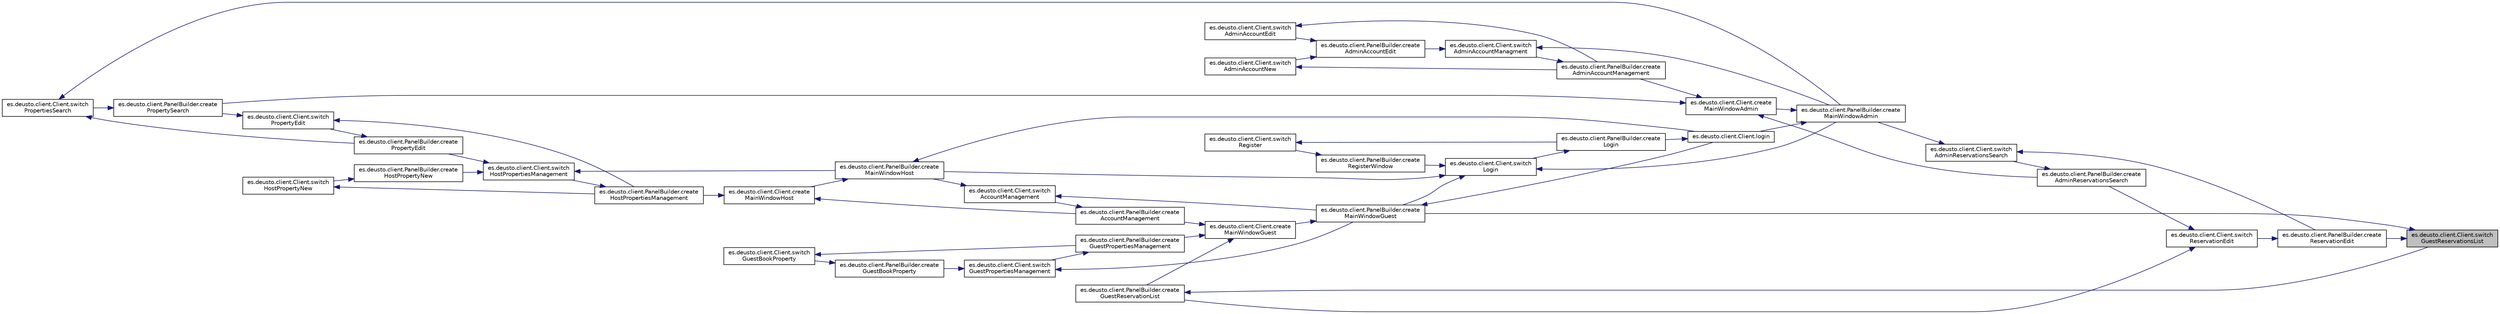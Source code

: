 digraph "es.deusto.client.Client.switchGuestReservationsList"
{
 // LATEX_PDF_SIZE
  edge [fontname="Helvetica",fontsize="10",labelfontname="Helvetica",labelfontsize="10"];
  node [fontname="Helvetica",fontsize="10",shape=record];
  rankdir="RL";
  Node2053 [label="es.deusto.client.Client.switch\lGuestReservationsList",height=0.2,width=0.4,color="black", fillcolor="grey75", style="filled", fontcolor="black",tooltip=" "];
  Node2053 -> Node2054 [dir="back",color="midnightblue",fontsize="10",style="solid",fontname="Helvetica"];
  Node2054 [label="es.deusto.client.PanelBuilder.create\lReservationEdit",height=0.2,width=0.4,color="black", fillcolor="white", style="filled",URL="$classes_1_1deusto_1_1client_1_1_panel_builder.html#a7c3b05bd40288bf45dc318f9f26a0377",tooltip=" "];
  Node2054 -> Node2055 [dir="back",color="midnightblue",fontsize="10",style="solid",fontname="Helvetica"];
  Node2055 [label="es.deusto.client.Client.switch\lReservationEdit",height=0.2,width=0.4,color="black", fillcolor="white", style="filled",URL="$classes_1_1deusto_1_1client_1_1_client.html#a0f4f5c060e44c9d9d6ed08b652612b13",tooltip=" "];
  Node2055 -> Node2056 [dir="back",color="midnightblue",fontsize="10",style="solid",fontname="Helvetica"];
  Node2056 [label="es.deusto.client.PanelBuilder.create\lGuestReservationList",height=0.2,width=0.4,color="black", fillcolor="white", style="filled",URL="$classes_1_1deusto_1_1client_1_1_panel_builder.html#a49dcd798d35c7b9b9c05e1353133afe1",tooltip=" "];
  Node2056 -> Node2053 [dir="back",color="midnightblue",fontsize="10",style="solid",fontname="Helvetica"];
  Node2055 -> Node2057 [dir="back",color="midnightblue",fontsize="10",style="solid",fontname="Helvetica"];
  Node2057 [label="es.deusto.client.PanelBuilder.create\lAdminReservationsSearch",height=0.2,width=0.4,color="black", fillcolor="white", style="filled",URL="$classes_1_1deusto_1_1client_1_1_panel_builder.html#adc074dabcf7a18b43dc6d71df8f58963",tooltip=" "];
  Node2057 -> Node2058 [dir="back",color="midnightblue",fontsize="10",style="solid",fontname="Helvetica"];
  Node2058 [label="es.deusto.client.Client.switch\lAdminReservationsSearch",height=0.2,width=0.4,color="black", fillcolor="white", style="filled",URL="$classes_1_1deusto_1_1client_1_1_client.html#a64110a92c5026cc2c23c1989d86164fd",tooltip=" "];
  Node2058 -> Node2054 [dir="back",color="midnightblue",fontsize="10",style="solid",fontname="Helvetica"];
  Node2058 -> Node2059 [dir="back",color="midnightblue",fontsize="10",style="solid",fontname="Helvetica"];
  Node2059 [label="es.deusto.client.PanelBuilder.create\lMainWindowAdmin",height=0.2,width=0.4,color="black", fillcolor="white", style="filled",URL="$classes_1_1deusto_1_1client_1_1_panel_builder.html#a32b7942177958f07263535d6d255556b",tooltip=" "];
  Node2059 -> Node2060 [dir="back",color="midnightblue",fontsize="10",style="solid",fontname="Helvetica"];
  Node2060 [label="es.deusto.client.Client.login",height=0.2,width=0.4,color="black", fillcolor="white", style="filled",URL="$classes_1_1deusto_1_1client_1_1_client.html#a5c063d0b51ad320c92aa4d2525d67249",tooltip=" "];
  Node2060 -> Node2061 [dir="back",color="midnightblue",fontsize="10",style="solid",fontname="Helvetica"];
  Node2061 [label="es.deusto.client.PanelBuilder.create\lLogin",height=0.2,width=0.4,color="black", fillcolor="white", style="filled",URL="$classes_1_1deusto_1_1client_1_1_panel_builder.html#a1922794e0ef78f689031499da33f495b",tooltip=" "];
  Node2061 -> Node2062 [dir="back",color="midnightblue",fontsize="10",style="solid",fontname="Helvetica"];
  Node2062 [label="es.deusto.client.Client.switch\lLogin",height=0.2,width=0.4,color="black", fillcolor="white", style="filled",URL="$classes_1_1deusto_1_1client_1_1_client.html#a3649bfd0f4c5465aa12412473082b4a7",tooltip=" "];
  Node2062 -> Node2063 [dir="back",color="midnightblue",fontsize="10",style="solid",fontname="Helvetica"];
  Node2063 [label="es.deusto.client.PanelBuilder.create\lRegisterWindow",height=0.2,width=0.4,color="black", fillcolor="white", style="filled",URL="$classes_1_1deusto_1_1client_1_1_panel_builder.html#abb0748521d51c1dcdcdd548f487ef72b",tooltip=" "];
  Node2063 -> Node2064 [dir="back",color="midnightblue",fontsize="10",style="solid",fontname="Helvetica"];
  Node2064 [label="es.deusto.client.Client.switch\lRegister",height=0.2,width=0.4,color="black", fillcolor="white", style="filled",URL="$classes_1_1deusto_1_1client_1_1_client.html#a4d905b598ea8ff38f06e9a12b81dcab2",tooltip=" "];
  Node2064 -> Node2061 [dir="back",color="midnightblue",fontsize="10",style="solid",fontname="Helvetica"];
  Node2062 -> Node2059 [dir="back",color="midnightblue",fontsize="10",style="solid",fontname="Helvetica"];
  Node2062 -> Node2065 [dir="back",color="midnightblue",fontsize="10",style="solid",fontname="Helvetica"];
  Node2065 [label="es.deusto.client.PanelBuilder.create\lMainWindowHost",height=0.2,width=0.4,color="black", fillcolor="white", style="filled",URL="$classes_1_1deusto_1_1client_1_1_panel_builder.html#a0d8f1d6c73010786f5b1765fdc490e4b",tooltip=" "];
  Node2065 -> Node2060 [dir="back",color="midnightblue",fontsize="10",style="solid",fontname="Helvetica"];
  Node2065 -> Node2066 [dir="back",color="midnightblue",fontsize="10",style="solid",fontname="Helvetica"];
  Node2066 [label="es.deusto.client.Client.create\lMainWindowHost",height=0.2,width=0.4,color="black", fillcolor="white", style="filled",URL="$classes_1_1deusto_1_1client_1_1_client.html#afd0e78bff5570acbd1f8b06893d3a078",tooltip=" "];
  Node2066 -> Node2067 [dir="back",color="midnightblue",fontsize="10",style="solid",fontname="Helvetica"];
  Node2067 [label="es.deusto.client.PanelBuilder.create\lHostPropertiesManagement",height=0.2,width=0.4,color="black", fillcolor="white", style="filled",URL="$classes_1_1deusto_1_1client_1_1_panel_builder.html#a163a405546ee36aa7ce547c754b17844",tooltip=" "];
  Node2067 -> Node2068 [dir="back",color="midnightblue",fontsize="10",style="solid",fontname="Helvetica"];
  Node2068 [label="es.deusto.client.Client.switch\lHostPropertiesManagement",height=0.2,width=0.4,color="black", fillcolor="white", style="filled",URL="$classes_1_1deusto_1_1client_1_1_client.html#a19e2021b8e93a30af971bfd07c2a8507",tooltip=" "];
  Node2068 -> Node2069 [dir="back",color="midnightblue",fontsize="10",style="solid",fontname="Helvetica"];
  Node2069 [label="es.deusto.client.PanelBuilder.create\lPropertyEdit",height=0.2,width=0.4,color="black", fillcolor="white", style="filled",URL="$classes_1_1deusto_1_1client_1_1_panel_builder.html#aeaa0ead483ff83c6a51a96eddaa8795a",tooltip=" "];
  Node2069 -> Node2070 [dir="back",color="midnightblue",fontsize="10",style="solid",fontname="Helvetica"];
  Node2070 [label="es.deusto.client.Client.switch\lPropertyEdit",height=0.2,width=0.4,color="black", fillcolor="white", style="filled",URL="$classes_1_1deusto_1_1client_1_1_client.html#a5dd6469d4428fe705fce4087aa386602",tooltip=" "];
  Node2070 -> Node2071 [dir="back",color="midnightblue",fontsize="10",style="solid",fontname="Helvetica"];
  Node2071 [label="es.deusto.client.PanelBuilder.create\lPropertySearch",height=0.2,width=0.4,color="black", fillcolor="white", style="filled",URL="$classes_1_1deusto_1_1client_1_1_panel_builder.html#a96fdce41db963997c711d646563c69e0",tooltip=" "];
  Node2071 -> Node2072 [dir="back",color="midnightblue",fontsize="10",style="solid",fontname="Helvetica"];
  Node2072 [label="es.deusto.client.Client.switch\lPropertiesSearch",height=0.2,width=0.4,color="black", fillcolor="white", style="filled",URL="$classes_1_1deusto_1_1client_1_1_client.html#af87b7fcbe691ef0a31dbc6849a037415",tooltip=" "];
  Node2072 -> Node2069 [dir="back",color="midnightblue",fontsize="10",style="solid",fontname="Helvetica"];
  Node2072 -> Node2059 [dir="back",color="midnightblue",fontsize="10",style="solid",fontname="Helvetica"];
  Node2070 -> Node2067 [dir="back",color="midnightblue",fontsize="10",style="solid",fontname="Helvetica"];
  Node2068 -> Node2073 [dir="back",color="midnightblue",fontsize="10",style="solid",fontname="Helvetica"];
  Node2073 [label="es.deusto.client.PanelBuilder.create\lHostPropertyNew",height=0.2,width=0.4,color="black", fillcolor="white", style="filled",URL="$classes_1_1deusto_1_1client_1_1_panel_builder.html#a5211ab6dedb849c374d7816f5071109c",tooltip=" "];
  Node2073 -> Node2074 [dir="back",color="midnightblue",fontsize="10",style="solid",fontname="Helvetica"];
  Node2074 [label="es.deusto.client.Client.switch\lHostPropertyNew",height=0.2,width=0.4,color="black", fillcolor="white", style="filled",URL="$classes_1_1deusto_1_1client_1_1_client.html#a0796863f65c9c5e8857b3b129802358e",tooltip=" "];
  Node2074 -> Node2067 [dir="back",color="midnightblue",fontsize="10",style="solid",fontname="Helvetica"];
  Node2068 -> Node2065 [dir="back",color="midnightblue",fontsize="10",style="solid",fontname="Helvetica"];
  Node2066 -> Node2075 [dir="back",color="midnightblue",fontsize="10",style="solid",fontname="Helvetica"];
  Node2075 [label="es.deusto.client.PanelBuilder.create\lAccountManagement",height=0.2,width=0.4,color="black", fillcolor="white", style="filled",URL="$classes_1_1deusto_1_1client_1_1_panel_builder.html#aa51d5dd53cd9147ffc99d4b9c5c3026d",tooltip=" "];
  Node2075 -> Node2076 [dir="back",color="midnightblue",fontsize="10",style="solid",fontname="Helvetica"];
  Node2076 [label="es.deusto.client.Client.switch\lAccountManagement",height=0.2,width=0.4,color="black", fillcolor="white", style="filled",URL="$classes_1_1deusto_1_1client_1_1_client.html#af82d1b484aaaa288d5e6efc2723fa9bd",tooltip=" "];
  Node2076 -> Node2065 [dir="back",color="midnightblue",fontsize="10",style="solid",fontname="Helvetica"];
  Node2076 -> Node2077 [dir="back",color="midnightblue",fontsize="10",style="solid",fontname="Helvetica"];
  Node2077 [label="es.deusto.client.PanelBuilder.create\lMainWindowGuest",height=0.2,width=0.4,color="black", fillcolor="white", style="filled",URL="$classes_1_1deusto_1_1client_1_1_panel_builder.html#a8969744356db218b0c7ec2131856433d",tooltip=" "];
  Node2077 -> Node2060 [dir="back",color="midnightblue",fontsize="10",style="solid",fontname="Helvetica"];
  Node2077 -> Node2078 [dir="back",color="midnightblue",fontsize="10",style="solid",fontname="Helvetica"];
  Node2078 [label="es.deusto.client.Client.create\lMainWindowGuest",height=0.2,width=0.4,color="black", fillcolor="white", style="filled",URL="$classes_1_1deusto_1_1client_1_1_client.html#ade35c639554c770d3c2494e98c8ecb5c",tooltip=" "];
  Node2078 -> Node2056 [dir="back",color="midnightblue",fontsize="10",style="solid",fontname="Helvetica"];
  Node2078 -> Node2079 [dir="back",color="midnightblue",fontsize="10",style="solid",fontname="Helvetica"];
  Node2079 [label="es.deusto.client.PanelBuilder.create\lGuestPropertiesManagement",height=0.2,width=0.4,color="black", fillcolor="white", style="filled",URL="$classes_1_1deusto_1_1client_1_1_panel_builder.html#a25c2bcc9184c1c014c9daf5d81b89728",tooltip=" "];
  Node2079 -> Node2080 [dir="back",color="midnightblue",fontsize="10",style="solid",fontname="Helvetica"];
  Node2080 [label="es.deusto.client.Client.switch\lGuestPropertiesManagement",height=0.2,width=0.4,color="black", fillcolor="white", style="filled",URL="$classes_1_1deusto_1_1client_1_1_client.html#afd4978131a2d9f94f8a65f4fc2641235",tooltip=" "];
  Node2080 -> Node2081 [dir="back",color="midnightblue",fontsize="10",style="solid",fontname="Helvetica"];
  Node2081 [label="es.deusto.client.PanelBuilder.create\lGuestBookProperty",height=0.2,width=0.4,color="black", fillcolor="white", style="filled",URL="$classes_1_1deusto_1_1client_1_1_panel_builder.html#a0d6ae6821b7f28f9fffb0d570d6524af",tooltip=" "];
  Node2081 -> Node2082 [dir="back",color="midnightblue",fontsize="10",style="solid",fontname="Helvetica"];
  Node2082 [label="es.deusto.client.Client.switch\lGuestBookProperty",height=0.2,width=0.4,color="black", fillcolor="white", style="filled",URL="$classes_1_1deusto_1_1client_1_1_client.html#a9f7d7f1006b6b5da7c8fab120b127521",tooltip=" "];
  Node2082 -> Node2079 [dir="back",color="midnightblue",fontsize="10",style="solid",fontname="Helvetica"];
  Node2080 -> Node2077 [dir="back",color="midnightblue",fontsize="10",style="solid",fontname="Helvetica"];
  Node2078 -> Node2075 [dir="back",color="midnightblue",fontsize="10",style="solid",fontname="Helvetica"];
  Node2062 -> Node2077 [dir="back",color="midnightblue",fontsize="10",style="solid",fontname="Helvetica"];
  Node2059 -> Node2083 [dir="back",color="midnightblue",fontsize="10",style="solid",fontname="Helvetica"];
  Node2083 [label="es.deusto.client.Client.create\lMainWindowAdmin",height=0.2,width=0.4,color="black", fillcolor="white", style="filled",URL="$classes_1_1deusto_1_1client_1_1_client.html#a1628f28a7a5758510ccb6a4d1fa697a9",tooltip=" "];
  Node2083 -> Node2071 [dir="back",color="midnightblue",fontsize="10",style="solid",fontname="Helvetica"];
  Node2083 -> Node2084 [dir="back",color="midnightblue",fontsize="10",style="solid",fontname="Helvetica"];
  Node2084 [label="es.deusto.client.PanelBuilder.create\lAdminAccountManagement",height=0.2,width=0.4,color="black", fillcolor="white", style="filled",URL="$classes_1_1deusto_1_1client_1_1_panel_builder.html#a76906aa362d3a389bda577a79b413374",tooltip=" "];
  Node2084 -> Node2085 [dir="back",color="midnightblue",fontsize="10",style="solid",fontname="Helvetica"];
  Node2085 [label="es.deusto.client.Client.switch\lAdminAccountManagment",height=0.2,width=0.4,color="black", fillcolor="white", style="filled",URL="$classes_1_1deusto_1_1client_1_1_client.html#a2f806363c591a46a42ca419df7ce4ef0",tooltip=" "];
  Node2085 -> Node2086 [dir="back",color="midnightblue",fontsize="10",style="solid",fontname="Helvetica"];
  Node2086 [label="es.deusto.client.PanelBuilder.create\lAdminAccountEdit",height=0.2,width=0.4,color="black", fillcolor="white", style="filled",URL="$classes_1_1deusto_1_1client_1_1_panel_builder.html#ab47c3bca19d01967d895e0dd7d3ad2f4",tooltip=" "];
  Node2086 -> Node2087 [dir="back",color="midnightblue",fontsize="10",style="solid",fontname="Helvetica"];
  Node2087 [label="es.deusto.client.Client.switch\lAdminAccountEdit",height=0.2,width=0.4,color="black", fillcolor="white", style="filled",URL="$classes_1_1deusto_1_1client_1_1_client.html#a60c21761b82af9149afcf18fdebbc417",tooltip=" "];
  Node2087 -> Node2084 [dir="back",color="midnightblue",fontsize="10",style="solid",fontname="Helvetica"];
  Node2086 -> Node2088 [dir="back",color="midnightblue",fontsize="10",style="solid",fontname="Helvetica"];
  Node2088 [label="es.deusto.client.Client.switch\lAdminAccountNew",height=0.2,width=0.4,color="black", fillcolor="white", style="filled",URL="$classes_1_1deusto_1_1client_1_1_client.html#a7b9ebc242c5d265ebeacb379034c9b7b",tooltip=" "];
  Node2088 -> Node2084 [dir="back",color="midnightblue",fontsize="10",style="solid",fontname="Helvetica"];
  Node2085 -> Node2059 [dir="back",color="midnightblue",fontsize="10",style="solid",fontname="Helvetica"];
  Node2083 -> Node2057 [dir="back",color="midnightblue",fontsize="10",style="solid",fontname="Helvetica"];
  Node2053 -> Node2077 [dir="back",color="midnightblue",fontsize="10",style="solid",fontname="Helvetica"];
}
